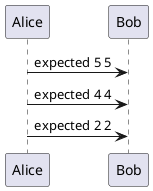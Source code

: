 {
  "sha1": "lxyfy9lieidhnfs5fyw7l98q9odww5f",
  "insertion": {
    "when": "2024-06-03T18:59:34.651Z",
    "user": "plantuml@gmail.com"
  }
}
@startuml
'!preprocessorV2
!$five = 2+3
!$for = 5-1
!$two = 5/2
Alice -> Bob : expected 5 $five
Alice -> Bob : expected 4 $for
Alice -> Bob : expected 2 $two
!log value is $two
@enduml
